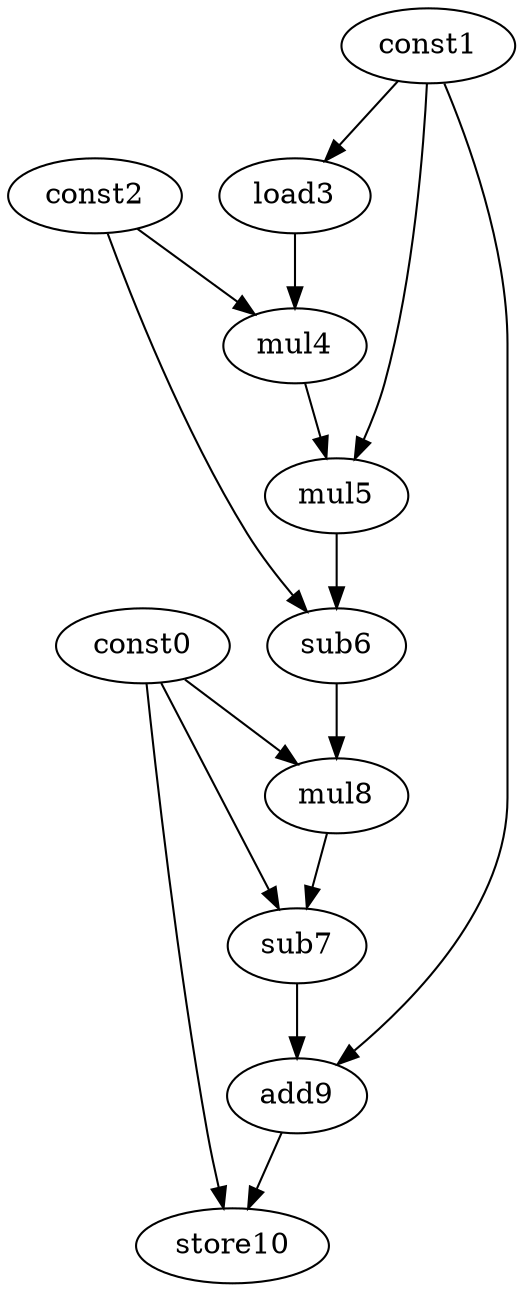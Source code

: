 digraph G { 
const0[opcode=const]; 
const1[opcode=const]; 
const2[opcode=const]; 
load3[opcode=load]; 
mul4[opcode=mul]; 
mul5[opcode=mul]; 
sub6[opcode=sub]; 
sub7[opcode=sub]; 
mul8[opcode=mul]; 
add9[opcode=add]; 
store10[opcode=store]; 
const1->load3[operand=0];
const2->mul4[operand=0];
load3->mul4[operand=1];
const1->mul5[operand=0];
mul4->mul5[operand=1];
const2->sub6[operand=0];
mul5->sub6[operand=1];
const0->mul8[operand=0];
sub6->mul8[operand=1];
mul8->sub7[operand=0];
const0->sub7[operand=1];
sub7->add9[operand=0];
const1->add9[operand=1];
const0->store10[operand=0];
add9->store10[operand=1];
}
